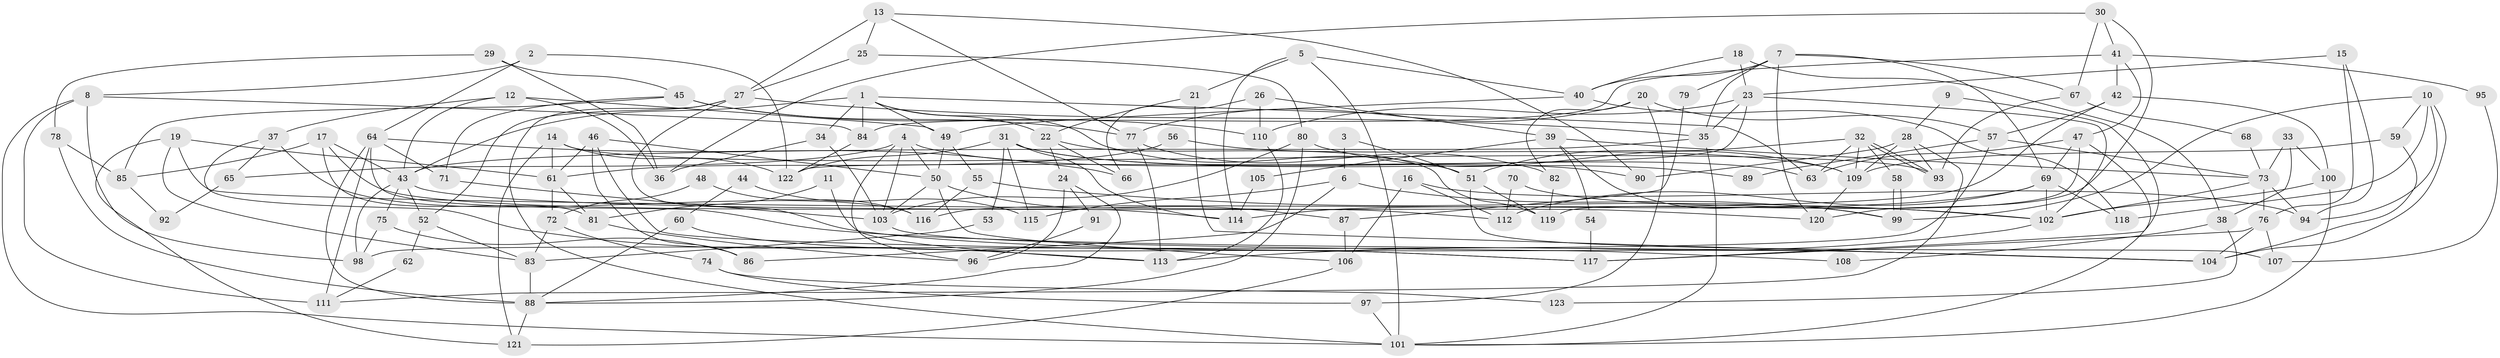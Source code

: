 // coarse degree distribution, {5: 0.20689655172413793, 3: 0.12643678160919541, 6: 0.12643678160919541, 4: 0.27586206896551724, 8: 0.022988505747126436, 7: 0.08045977011494253, 2: 0.11494252873563218, 9: 0.034482758620689655, 1: 0.011494252873563218}
// Generated by graph-tools (version 1.1) at 2025/37/03/04/25 23:37:09]
// undirected, 123 vertices, 246 edges
graph export_dot {
  node [color=gray90,style=filled];
  1;
  2;
  3;
  4;
  5;
  6;
  7;
  8;
  9;
  10;
  11;
  12;
  13;
  14;
  15;
  16;
  17;
  18;
  19;
  20;
  21;
  22;
  23;
  24;
  25;
  26;
  27;
  28;
  29;
  30;
  31;
  32;
  33;
  34;
  35;
  36;
  37;
  38;
  39;
  40;
  41;
  42;
  43;
  44;
  45;
  46;
  47;
  48;
  49;
  50;
  51;
  52;
  53;
  54;
  55;
  56;
  57;
  58;
  59;
  60;
  61;
  62;
  63;
  64;
  65;
  66;
  67;
  68;
  69;
  70;
  71;
  72;
  73;
  74;
  75;
  76;
  77;
  78;
  79;
  80;
  81;
  82;
  83;
  84;
  85;
  86;
  87;
  88;
  89;
  90;
  91;
  92;
  93;
  94;
  95;
  96;
  97;
  98;
  99;
  100;
  101;
  102;
  103;
  104;
  105;
  106;
  107;
  108;
  109;
  110;
  111;
  112;
  113;
  114;
  115;
  116;
  117;
  118;
  119;
  120;
  121;
  122;
  123;
  1 -- 43;
  1 -- 49;
  1 -- 22;
  1 -- 34;
  1 -- 51;
  1 -- 63;
  1 -- 84;
  2 -- 64;
  2 -- 122;
  2 -- 8;
  3 -- 51;
  3 -- 6;
  4 -- 90;
  4 -- 50;
  4 -- 65;
  4 -- 96;
  4 -- 103;
  5 -- 101;
  5 -- 114;
  5 -- 21;
  5 -- 40;
  6 -- 86;
  6 -- 99;
  6 -- 115;
  7 -- 35;
  7 -- 120;
  7 -- 40;
  7 -- 67;
  7 -- 69;
  7 -- 79;
  8 -- 101;
  8 -- 84;
  8 -- 98;
  8 -- 111;
  9 -- 117;
  9 -- 28;
  10 -- 104;
  10 -- 118;
  10 -- 59;
  10 -- 94;
  10 -- 99;
  11 -- 113;
  11 -- 81;
  12 -- 43;
  12 -- 36;
  12 -- 37;
  12 -- 49;
  13 -- 27;
  13 -- 25;
  13 -- 77;
  13 -- 90;
  14 -- 122;
  14 -- 121;
  14 -- 61;
  14 -- 93;
  15 -- 23;
  15 -- 94;
  15 -- 76;
  16 -- 112;
  16 -- 94;
  16 -- 106;
  17 -- 43;
  17 -- 114;
  17 -- 81;
  17 -- 85;
  18 -- 23;
  18 -- 40;
  18 -- 38;
  19 -- 121;
  19 -- 61;
  19 -- 83;
  19 -- 112;
  20 -- 77;
  20 -- 57;
  20 -- 82;
  20 -- 97;
  21 -- 22;
  21 -- 104;
  22 -- 119;
  22 -- 24;
  22 -- 66;
  23 -- 102;
  23 -- 110;
  23 -- 35;
  23 -- 122;
  24 -- 88;
  24 -- 91;
  24 -- 96;
  25 -- 80;
  25 -- 27;
  26 -- 66;
  26 -- 39;
  26 -- 110;
  27 -- 35;
  27 -- 101;
  27 -- 52;
  27 -- 104;
  28 -- 109;
  28 -- 93;
  28 -- 90;
  28 -- 111;
  29 -- 78;
  29 -- 45;
  29 -- 36;
  30 -- 67;
  30 -- 36;
  30 -- 41;
  30 -- 120;
  31 -- 63;
  31 -- 122;
  31 -- 53;
  31 -- 89;
  31 -- 114;
  31 -- 115;
  32 -- 109;
  32 -- 93;
  32 -- 93;
  32 -- 51;
  32 -- 58;
  32 -- 63;
  33 -- 73;
  33 -- 100;
  33 -- 38;
  34 -- 103;
  34 -- 36;
  35 -- 101;
  35 -- 43;
  37 -- 113;
  37 -- 65;
  37 -- 116;
  38 -- 108;
  38 -- 123;
  39 -- 73;
  39 -- 99;
  39 -- 54;
  39 -- 105;
  40 -- 49;
  40 -- 118;
  41 -- 84;
  41 -- 42;
  41 -- 47;
  41 -- 95;
  42 -- 116;
  42 -- 57;
  42 -- 100;
  43 -- 52;
  43 -- 75;
  43 -- 98;
  43 -- 120;
  44 -- 60;
  44 -- 115;
  45 -- 110;
  45 -- 77;
  45 -- 71;
  45 -- 85;
  46 -- 61;
  46 -- 50;
  46 -- 86;
  46 -- 117;
  47 -- 63;
  47 -- 69;
  47 -- 101;
  47 -- 119;
  48 -- 116;
  48 -- 72;
  49 -- 50;
  49 -- 55;
  50 -- 103;
  50 -- 87;
  50 -- 106;
  51 -- 107;
  51 -- 119;
  52 -- 83;
  52 -- 62;
  53 -- 83;
  54 -- 117;
  55 -- 102;
  55 -- 116;
  56 -- 61;
  56 -- 109;
  57 -- 98;
  57 -- 73;
  57 -- 89;
  58 -- 99;
  58 -- 99;
  59 -- 104;
  59 -- 109;
  60 -- 88;
  60 -- 117;
  61 -- 81;
  61 -- 72;
  62 -- 111;
  64 -- 111;
  64 -- 104;
  64 -- 66;
  64 -- 71;
  64 -- 88;
  65 -- 92;
  67 -- 93;
  67 -- 68;
  68 -- 73;
  69 -- 102;
  69 -- 112;
  69 -- 114;
  69 -- 118;
  70 -- 112;
  70 -- 102;
  71 -- 103;
  72 -- 83;
  72 -- 74;
  73 -- 76;
  73 -- 94;
  73 -- 102;
  74 -- 97;
  74 -- 123;
  75 -- 98;
  75 -- 86;
  76 -- 104;
  76 -- 107;
  76 -- 117;
  77 -- 82;
  77 -- 113;
  78 -- 85;
  78 -- 88;
  79 -- 87;
  80 -- 109;
  80 -- 103;
  80 -- 88;
  81 -- 96;
  82 -- 119;
  83 -- 88;
  84 -- 122;
  85 -- 92;
  87 -- 106;
  88 -- 121;
  91 -- 96;
  95 -- 107;
  97 -- 101;
  100 -- 102;
  100 -- 101;
  102 -- 113;
  103 -- 108;
  105 -- 114;
  106 -- 121;
  109 -- 120;
  110 -- 113;
}
